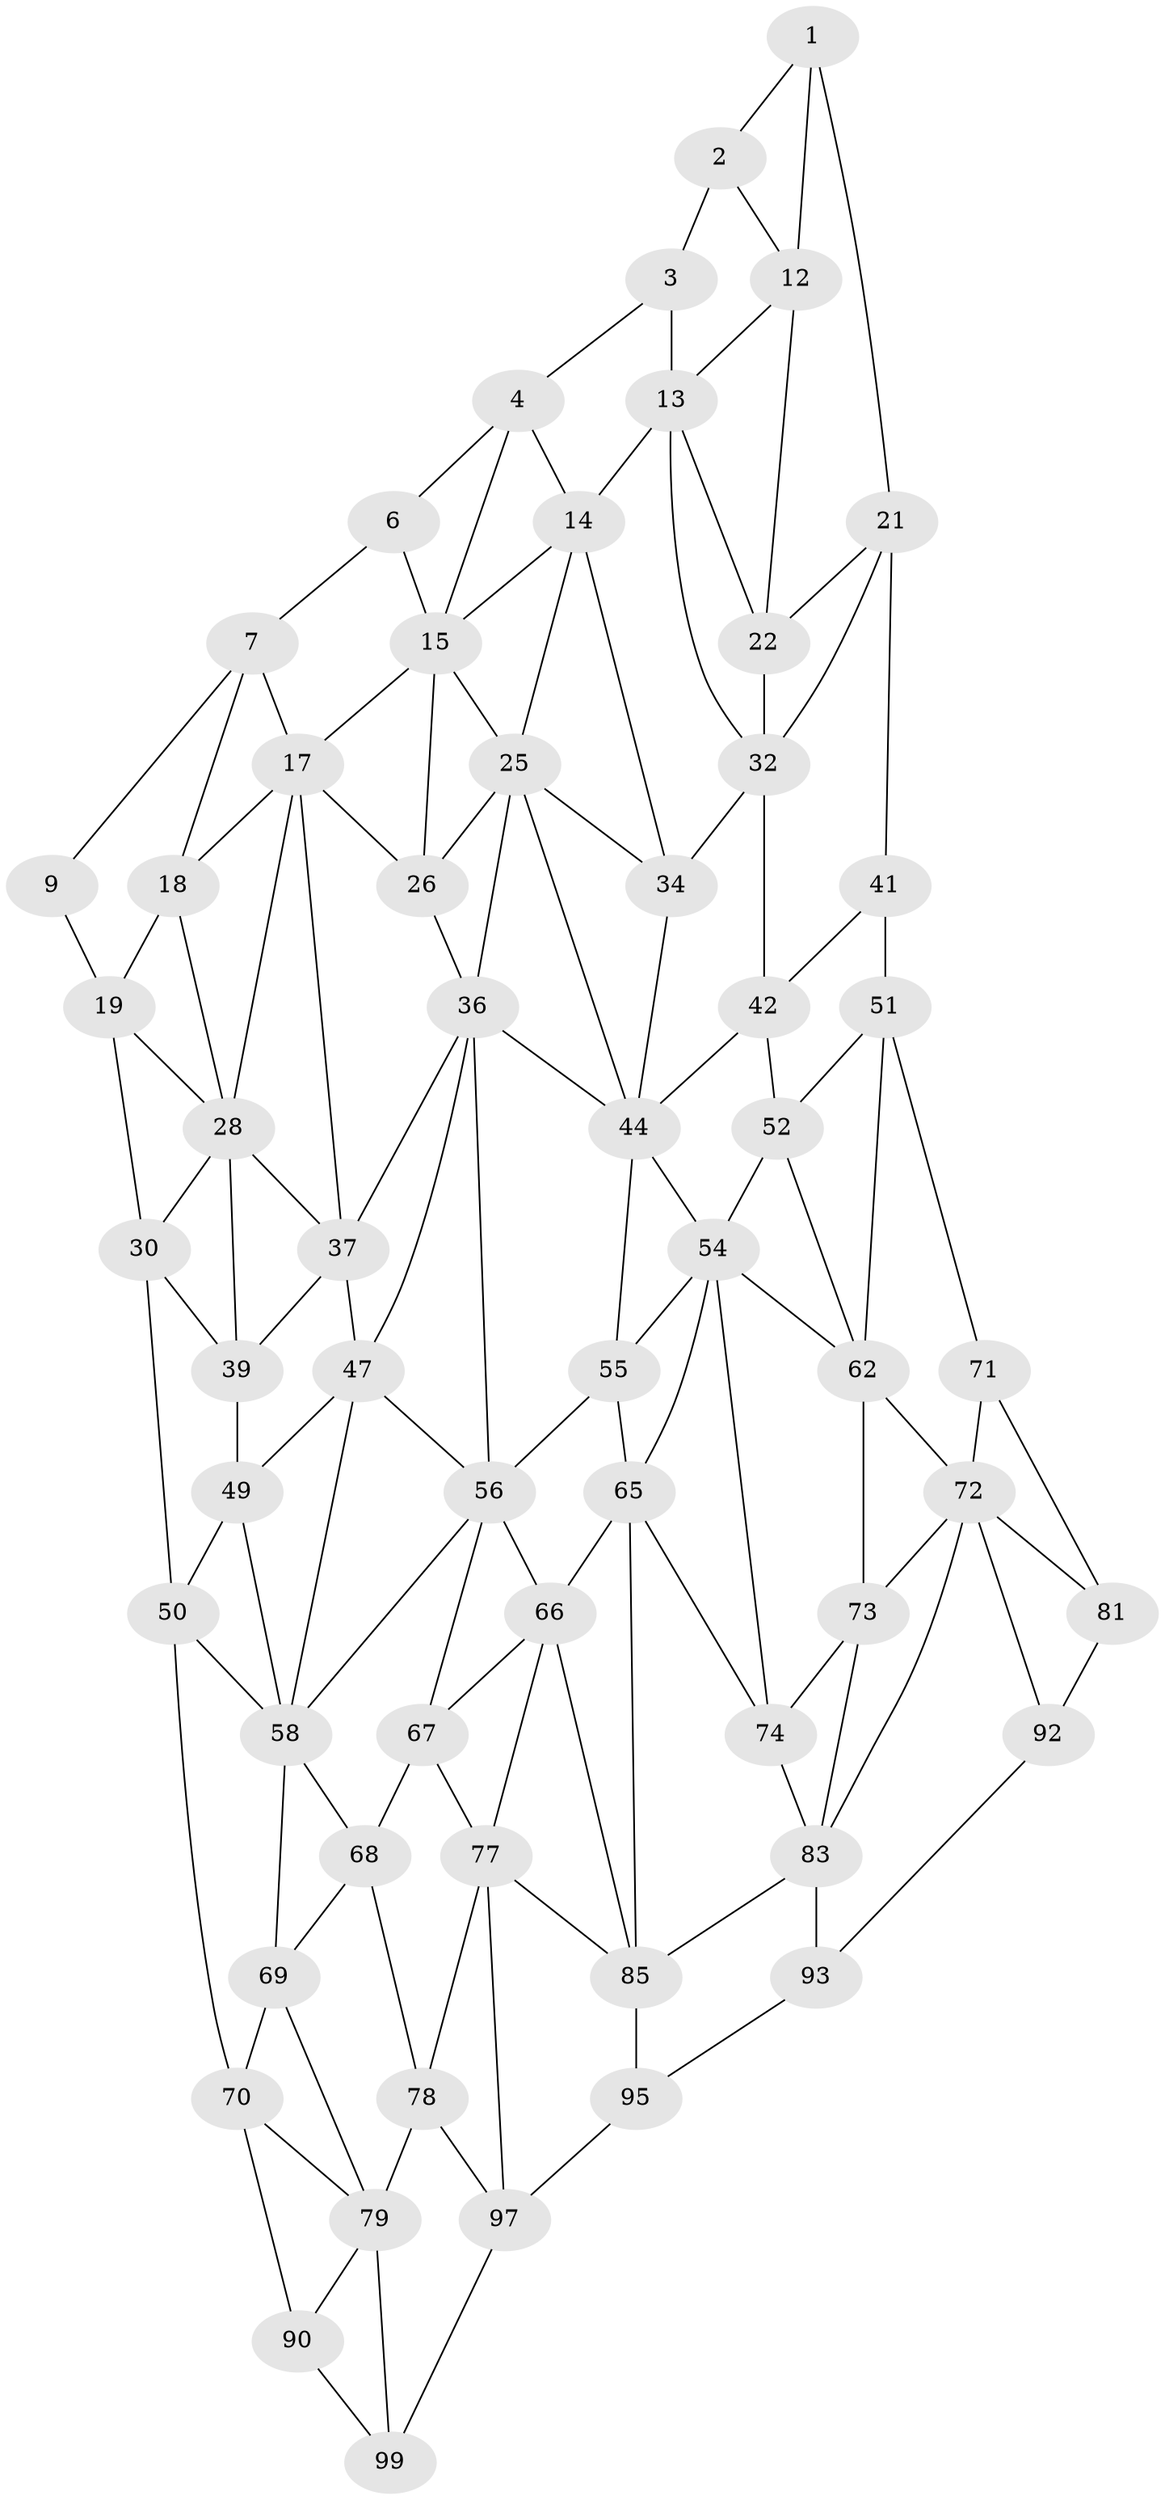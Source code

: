 // original degree distribution, {2: 0.04, 3: 0.32, 4: 0.64}
// Generated by graph-tools (version 1.1) at 2025/11/02/21/25 10:11:11]
// undirected, 60 vertices, 129 edges
graph export_dot {
graph [start="1"]
  node [color=gray90,style=filled];
  1 [super="+11"];
  2;
  3;
  4 [super="+5"];
  6;
  7 [super="+8"];
  9 [super="+10"];
  12;
  13 [super="+23"];
  14 [super="+24"];
  15 [super="+16"];
  17 [super="+27"];
  18;
  19 [super="+20"];
  21 [super="+31"];
  22;
  25 [super="+35"];
  26;
  28 [super="+29"];
  30 [super="+40"];
  32 [super="+33"];
  34;
  36 [super="+46"];
  37 [super="+38"];
  39;
  41;
  42 [super="+43"];
  44 [super="+45"];
  47 [super="+48"];
  49;
  50 [super="+60"];
  51 [super="+61"];
  52 [super="+53"];
  54 [super="+64"];
  55;
  56 [super="+57"];
  58 [super="+59"];
  62 [super="+63"];
  65 [super="+75"];
  66 [super="+76"];
  67;
  68;
  69;
  70 [super="+80"];
  71;
  72 [super="+82"];
  73;
  74;
  77 [super="+87"];
  78 [super="+88"];
  79 [super="+89"];
  81 [super="+91"];
  83 [super="+84"];
  85 [super="+86"];
  90 [super="+100"];
  92;
  93 [super="+94"];
  95 [super="+96"];
  97 [super="+98"];
  99;
  1 -- 2;
  1 -- 12;
  1 -- 21;
  2 -- 12;
  2 -- 3;
  3 -- 13;
  3 -- 4;
  4 -- 14;
  4 -- 6;
  4 -- 15;
  6 -- 7;
  6 -- 15;
  7 -- 17;
  7 -- 9;
  7 -- 18;
  9 -- 19 [weight=2];
  12 -- 22;
  12 -- 13;
  13 -- 14 [weight=2];
  13 -- 22;
  13 -- 32;
  14 -- 15;
  14 -- 25;
  14 -- 34;
  15 -- 25;
  15 -- 17;
  15 -- 26;
  17 -- 18;
  17 -- 26;
  17 -- 28;
  17 -- 37;
  18 -- 28;
  18 -- 19;
  19 -- 30;
  19 -- 28;
  21 -- 22;
  21 -- 32;
  21 -- 41;
  22 -- 32;
  25 -- 26;
  25 -- 34;
  25 -- 36;
  25 -- 44;
  26 -- 36;
  28 -- 30;
  28 -- 39;
  28 -- 37;
  30 -- 50;
  30 -- 39;
  32 -- 42 [weight=2];
  32 -- 34;
  34 -- 44;
  36 -- 37;
  36 -- 56;
  36 -- 47;
  36 -- 44;
  37 -- 47 [weight=2];
  37 -- 39;
  39 -- 49;
  41 -- 51;
  41 -- 42;
  42 -- 52 [weight=2];
  42 -- 44;
  44 -- 54;
  44 -- 55;
  47 -- 49;
  47 -- 58;
  47 -- 56;
  49 -- 50;
  49 -- 58;
  50 -- 58;
  50 -- 70;
  51 -- 52;
  51 -- 62;
  51 -- 71;
  52 -- 62 [weight=2];
  52 -- 54;
  54 -- 55;
  54 -- 62;
  54 -- 65;
  54 -- 74;
  55 -- 65;
  55 -- 56;
  56 -- 66;
  56 -- 58;
  56 -- 67;
  58 -- 68;
  58 -- 69;
  62 -- 72;
  62 -- 73;
  65 -- 66 [weight=2];
  65 -- 74;
  65 -- 85;
  66 -- 67;
  66 -- 77;
  66 -- 85;
  67 -- 77;
  67 -- 68;
  68 -- 78;
  68 -- 69;
  69 -- 79;
  69 -- 70;
  70 -- 90;
  70 -- 79;
  71 -- 81;
  71 -- 72;
  72 -- 73;
  72 -- 81;
  72 -- 83;
  72 -- 92;
  73 -- 83;
  73 -- 74;
  74 -- 83;
  77 -- 78 [weight=2];
  77 -- 97;
  77 -- 85;
  78 -- 79 [weight=2];
  78 -- 97;
  79 -- 90;
  79 -- 99;
  81 -- 92;
  83 -- 93 [weight=2];
  83 -- 85;
  85 -- 95 [weight=2];
  90 -- 99;
  92 -- 93;
  93 -- 95;
  95 -- 97;
  97 -- 99;
}
